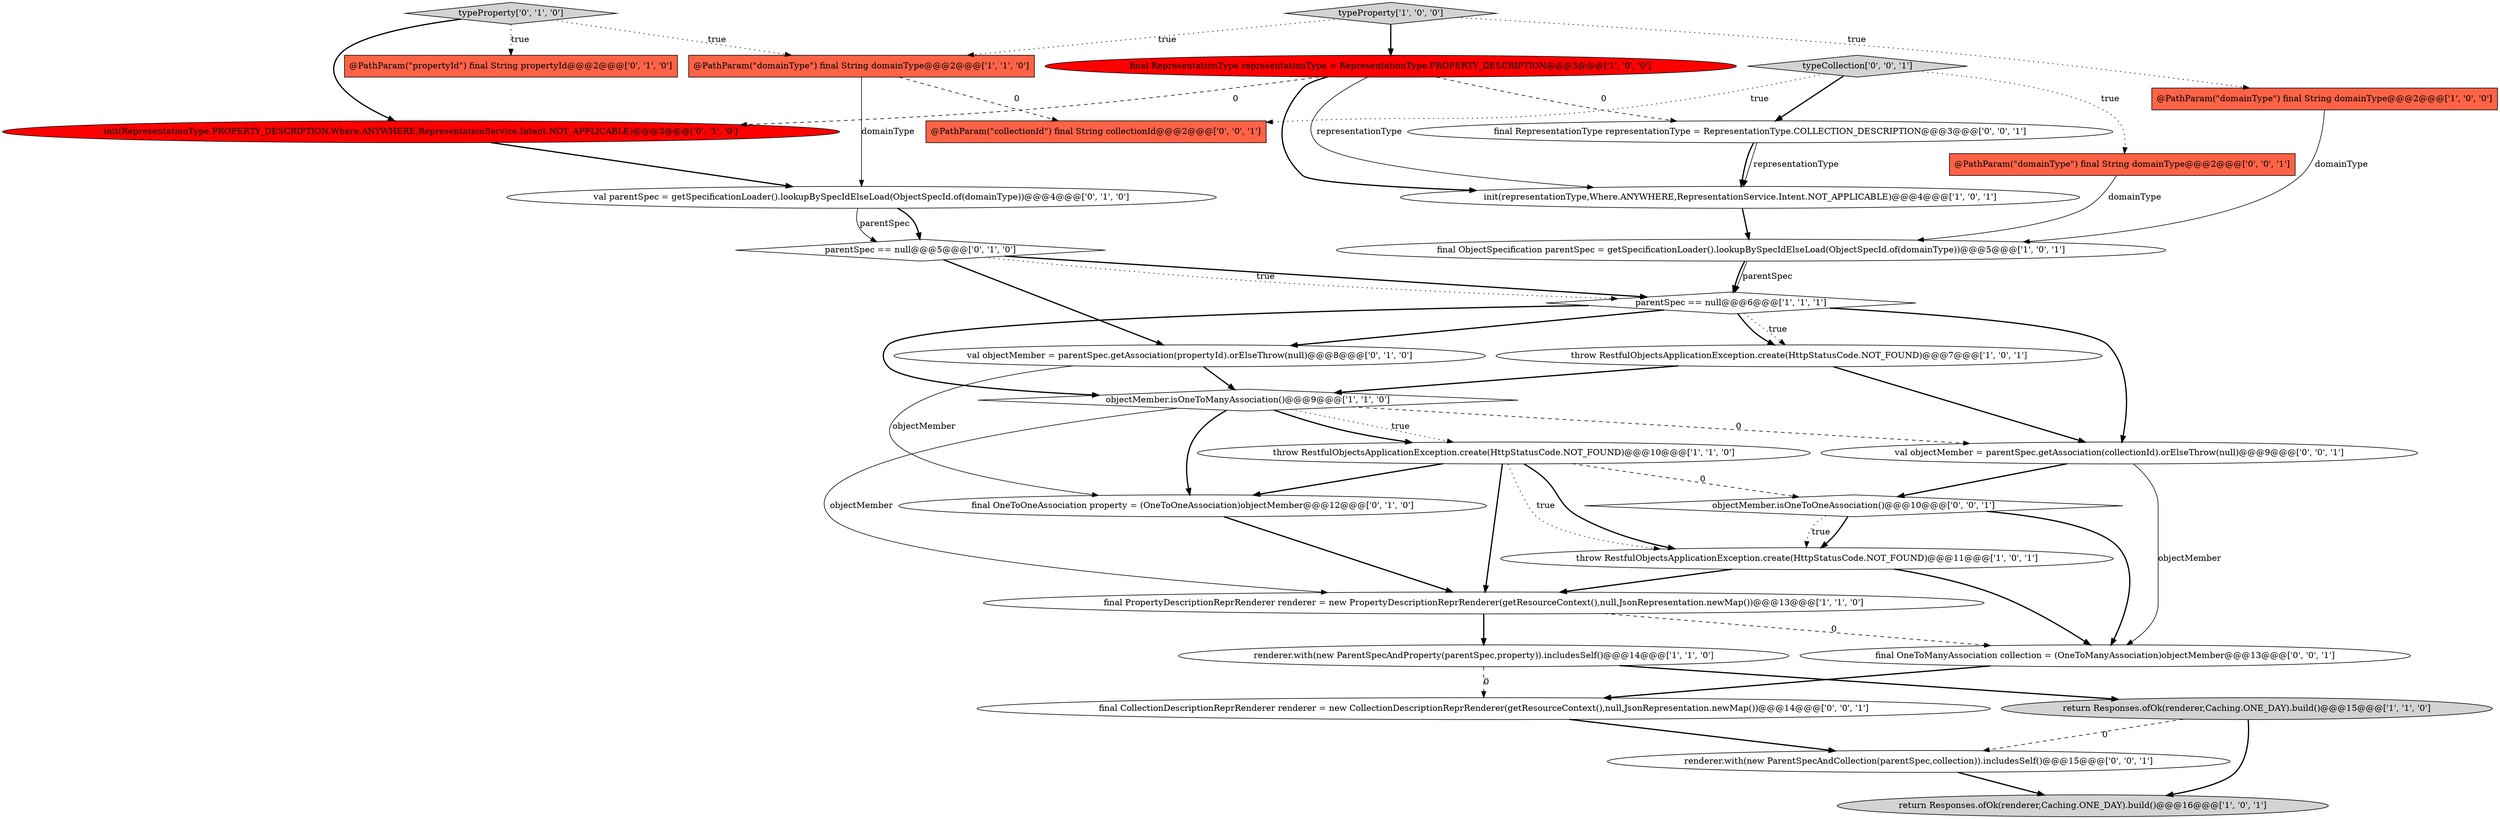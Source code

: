 digraph {
13 [style = filled, label = "final ObjectSpecification parentSpec = getSpecificationLoader().lookupBySpecIdElseLoad(ObjectSpecId.of(domainType))@@@5@@@['1', '0', '1']", fillcolor = white, shape = ellipse image = "AAA0AAABBB1BBB"];
22 [style = filled, label = "renderer.with(new ParentSpecAndCollection(parentSpec,collection)).includesSelf()@@@15@@@['0', '0', '1']", fillcolor = white, shape = ellipse image = "AAA0AAABBB3BBB"];
15 [style = filled, label = "val objectMember = parentSpec.getAssociation(propertyId).orElseThrow(null)@@@8@@@['0', '1', '0']", fillcolor = white, shape = ellipse image = "AAA0AAABBB2BBB"];
30 [style = filled, label = "final RepresentationType representationType = RepresentationType.COLLECTION_DESCRIPTION@@@3@@@['0', '0', '1']", fillcolor = white, shape = ellipse image = "AAA0AAABBB3BBB"];
29 [style = filled, label = "@PathParam(\"collectionId\") final String collectionId@@@2@@@['0', '0', '1']", fillcolor = tomato, shape = box image = "AAA0AAABBB3BBB"];
4 [style = filled, label = "throw RestfulObjectsApplicationException.create(HttpStatusCode.NOT_FOUND)@@@7@@@['1', '0', '1']", fillcolor = white, shape = ellipse image = "AAA0AAABBB1BBB"];
5 [style = filled, label = "throw RestfulObjectsApplicationException.create(HttpStatusCode.NOT_FOUND)@@@10@@@['1', '1', '0']", fillcolor = white, shape = ellipse image = "AAA0AAABBB1BBB"];
11 [style = filled, label = "init(representationType,Where.ANYWHERE,RepresentationService.Intent.NOT_APPLICABLE)@@@4@@@['1', '0', '1']", fillcolor = white, shape = ellipse image = "AAA0AAABBB1BBB"];
1 [style = filled, label = "@PathParam(\"domainType\") final String domainType@@@2@@@['1', '0', '0']", fillcolor = tomato, shape = box image = "AAA0AAABBB1BBB"];
6 [style = filled, label = "final PropertyDescriptionReprRenderer renderer = new PropertyDescriptionReprRenderer(getResourceContext(),null,JsonRepresentation.newMap())@@@13@@@['1', '1', '0']", fillcolor = white, shape = ellipse image = "AAA0AAABBB1BBB"];
7 [style = filled, label = "renderer.with(new ParentSpecAndProperty(parentSpec,property)).includesSelf()@@@14@@@['1', '1', '0']", fillcolor = white, shape = ellipse image = "AAA0AAABBB1BBB"];
18 [style = filled, label = "final OneToOneAssociation property = (OneToOneAssociation)objectMember@@@12@@@['0', '1', '0']", fillcolor = white, shape = ellipse image = "AAA0AAABBB2BBB"];
8 [style = filled, label = "final RepresentationType representationType = RepresentationType.PROPERTY_DESCRIPTION@@@3@@@['1', '0', '0']", fillcolor = red, shape = ellipse image = "AAA1AAABBB1BBB"];
24 [style = filled, label = "typeCollection['0', '0', '1']", fillcolor = lightgray, shape = diamond image = "AAA0AAABBB3BBB"];
17 [style = filled, label = "parentSpec == null@@@5@@@['0', '1', '0']", fillcolor = white, shape = diamond image = "AAA0AAABBB2BBB"];
27 [style = filled, label = "objectMember.isOneToOneAssociation()@@@10@@@['0', '0', '1']", fillcolor = white, shape = diamond image = "AAA0AAABBB3BBB"];
2 [style = filled, label = "parentSpec == null@@@6@@@['1', '1', '1']", fillcolor = white, shape = diamond image = "AAA0AAABBB1BBB"];
14 [style = filled, label = "objectMember.isOneToManyAssociation()@@@9@@@['1', '1', '0']", fillcolor = white, shape = diamond image = "AAA0AAABBB1BBB"];
0 [style = filled, label = "return Responses.ofOk(renderer,Caching.ONE_DAY).build()@@@15@@@['1', '1', '0']", fillcolor = lightgray, shape = ellipse image = "AAA0AAABBB1BBB"];
19 [style = filled, label = "@PathParam(\"propertyId\") final String propertyId@@@2@@@['0', '1', '0']", fillcolor = tomato, shape = box image = "AAA0AAABBB2BBB"];
10 [style = filled, label = "return Responses.ofOk(renderer,Caching.ONE_DAY).build()@@@16@@@['1', '0', '1']", fillcolor = lightgray, shape = ellipse image = "AAA0AAABBB1BBB"];
21 [style = filled, label = "typeProperty['0', '1', '0']", fillcolor = lightgray, shape = diamond image = "AAA0AAABBB2BBB"];
28 [style = filled, label = "@PathParam(\"domainType\") final String domainType@@@2@@@['0', '0', '1']", fillcolor = tomato, shape = box image = "AAA0AAABBB3BBB"];
25 [style = filled, label = "val objectMember = parentSpec.getAssociation(collectionId).orElseThrow(null)@@@9@@@['0', '0', '1']", fillcolor = white, shape = ellipse image = "AAA0AAABBB3BBB"];
23 [style = filled, label = "final OneToManyAssociation collection = (OneToManyAssociation)objectMember@@@13@@@['0', '0', '1']", fillcolor = white, shape = ellipse image = "AAA0AAABBB3BBB"];
3 [style = filled, label = "typeProperty['1', '0', '0']", fillcolor = lightgray, shape = diamond image = "AAA0AAABBB1BBB"];
26 [style = filled, label = "final CollectionDescriptionReprRenderer renderer = new CollectionDescriptionReprRenderer(getResourceContext(),null,JsonRepresentation.newMap())@@@14@@@['0', '0', '1']", fillcolor = white, shape = ellipse image = "AAA0AAABBB3BBB"];
9 [style = filled, label = "throw RestfulObjectsApplicationException.create(HttpStatusCode.NOT_FOUND)@@@11@@@['1', '0', '1']", fillcolor = white, shape = ellipse image = "AAA0AAABBB1BBB"];
16 [style = filled, label = "val parentSpec = getSpecificationLoader().lookupBySpecIdElseLoad(ObjectSpecId.of(domainType))@@@4@@@['0', '1', '0']", fillcolor = white, shape = ellipse image = "AAA0AAABBB2BBB"];
20 [style = filled, label = "init(RepresentationType.PROPERTY_DESCRIPTION,Where.ANYWHERE,RepresentationService.Intent.NOT_APPLICABLE)@@@3@@@['0', '1', '0']", fillcolor = red, shape = ellipse image = "AAA1AAABBB2BBB"];
12 [style = filled, label = "@PathParam(\"domainType\") final String domainType@@@2@@@['1', '1', '0']", fillcolor = tomato, shape = box image = "AAA0AAABBB1BBB"];
14->6 [style = solid, label="objectMember"];
21->12 [style = dotted, label="true"];
4->14 [style = bold, label=""];
13->2 [style = solid, label="parentSpec"];
5->9 [style = bold, label=""];
15->14 [style = bold, label=""];
4->25 [style = bold, label=""];
14->25 [style = dashed, label="0"];
24->29 [style = dotted, label="true"];
27->9 [style = bold, label=""];
14->5 [style = bold, label=""];
8->20 [style = dashed, label="0"];
23->26 [style = bold, label=""];
1->13 [style = solid, label="domainType"];
7->0 [style = bold, label=""];
5->18 [style = bold, label=""];
28->13 [style = solid, label="domainType"];
16->17 [style = bold, label=""];
24->28 [style = dotted, label="true"];
2->4 [style = bold, label=""];
0->22 [style = dashed, label="0"];
12->16 [style = solid, label="domainType"];
26->22 [style = bold, label=""];
9->6 [style = bold, label=""];
24->30 [style = bold, label=""];
25->23 [style = solid, label="objectMember"];
9->23 [style = bold, label=""];
25->27 [style = bold, label=""];
30->11 [style = bold, label=""];
0->10 [style = bold, label=""];
5->27 [style = dashed, label="0"];
14->5 [style = dotted, label="true"];
21->20 [style = bold, label=""];
20->16 [style = bold, label=""];
5->6 [style = bold, label=""];
17->2 [style = bold, label=""];
18->6 [style = bold, label=""];
27->9 [style = dotted, label="true"];
3->12 [style = dotted, label="true"];
3->8 [style = bold, label=""];
21->19 [style = dotted, label="true"];
11->13 [style = bold, label=""];
2->14 [style = bold, label=""];
2->15 [style = bold, label=""];
2->4 [style = dotted, label="true"];
17->15 [style = bold, label=""];
22->10 [style = bold, label=""];
16->17 [style = solid, label="parentSpec"];
12->29 [style = dashed, label="0"];
5->9 [style = dotted, label="true"];
14->18 [style = bold, label=""];
27->23 [style = bold, label=""];
17->2 [style = dotted, label="true"];
30->11 [style = solid, label="representationType"];
15->18 [style = solid, label="objectMember"];
8->30 [style = dashed, label="0"];
6->7 [style = bold, label=""];
7->26 [style = dashed, label="0"];
2->25 [style = bold, label=""];
8->11 [style = bold, label=""];
3->1 [style = dotted, label="true"];
6->23 [style = dashed, label="0"];
8->11 [style = solid, label="representationType"];
13->2 [style = bold, label=""];
}

